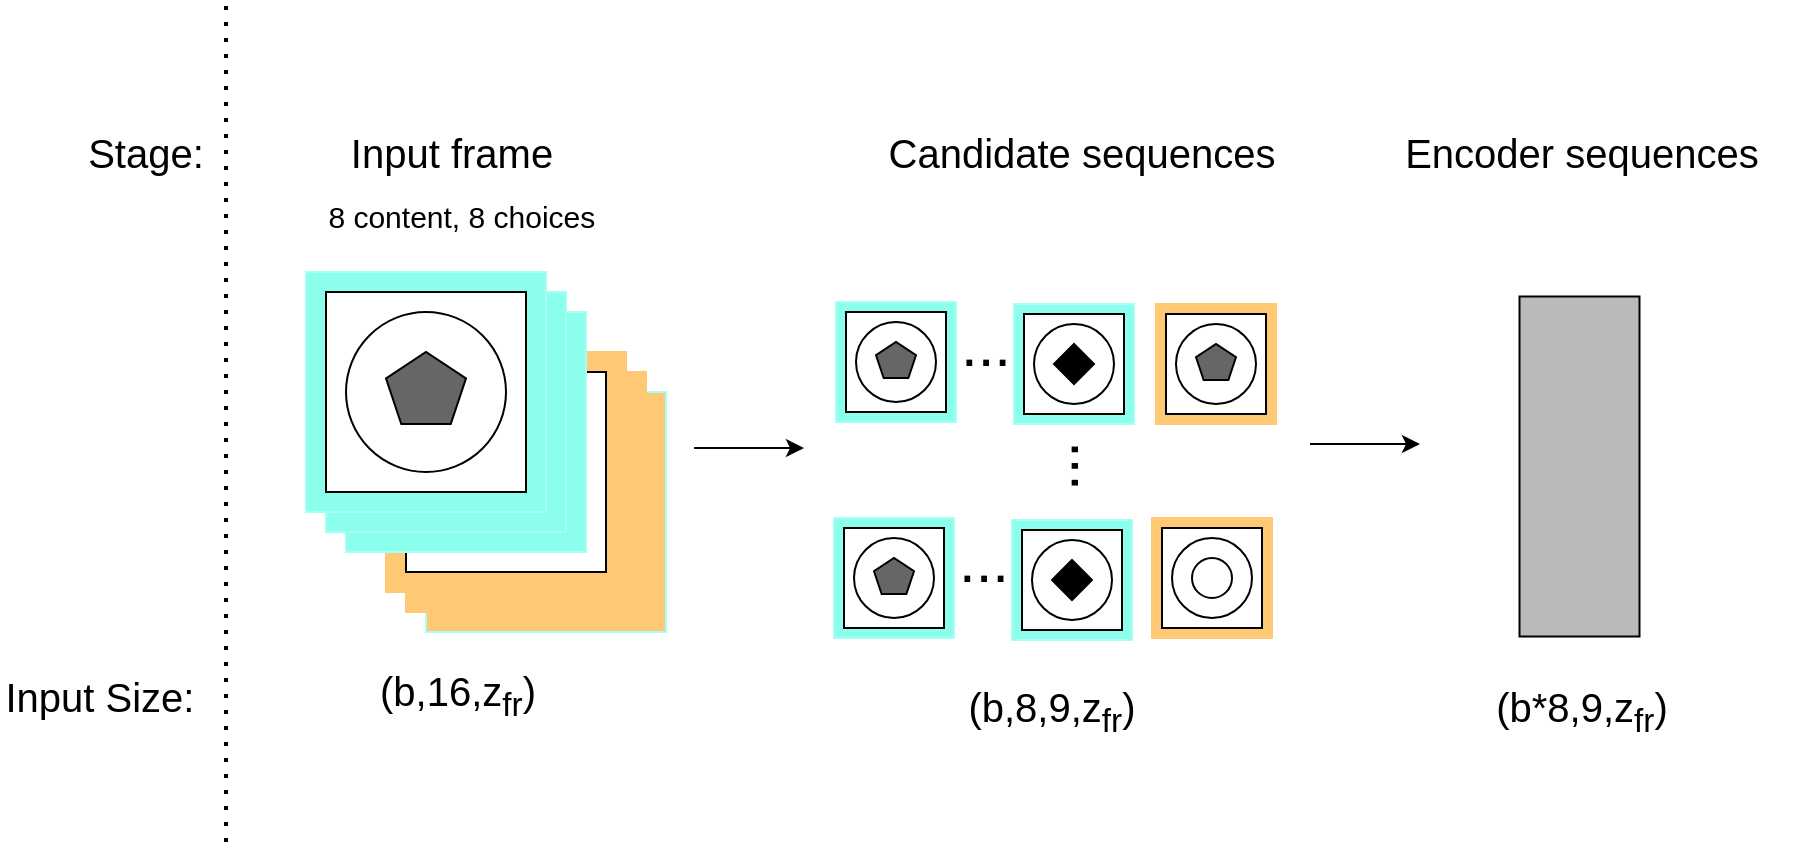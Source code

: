 <mxfile version="16.5.6" type="github">
  <diagram id="eyej5u4W_qLAlVck2tkH" name="Page-1">
    <mxGraphModel dx="925" dy="536" grid="1" gridSize="10" guides="1" tooltips="1" connect="1" arrows="1" fold="1" page="1" pageScale="1" pageWidth="2339" pageHeight="3300" math="0" shadow="0">
      <root>
        <mxCell id="0" />
        <mxCell id="1" parent="0" />
        <mxCell id="X1Mo2VDanx9A2qj2zD5Y-115" value="" style="group;fillColor=#A6FFF3;strokeColor=#FFC875;" vertex="1" connectable="0" parent="1">
          <mxGeometry x="237" y="235" width="120" height="120" as="geometry" />
        </mxCell>
        <mxCell id="X1Mo2VDanx9A2qj2zD5Y-116" value="" style="whiteSpace=wrap;html=1;aspect=fixed;fillColor=#FFC875;strokeColor=#A6FFF3;" vertex="1" parent="X1Mo2VDanx9A2qj2zD5Y-115">
          <mxGeometry width="120" height="120" as="geometry" />
        </mxCell>
        <mxCell id="X1Mo2VDanx9A2qj2zD5Y-117" value="" style="whiteSpace=wrap;html=1;aspect=fixed;strokeColor=#000000;fillColor=#FFFFFF;" vertex="1" parent="X1Mo2VDanx9A2qj2zD5Y-115">
          <mxGeometry x="10" y="10" width="100" height="100" as="geometry" />
        </mxCell>
        <mxCell id="X1Mo2VDanx9A2qj2zD5Y-118" value="" style="ellipse;whiteSpace=wrap;html=1;aspect=fixed;strokeColor=#000000;fillColor=#FFFFFF;" vertex="1" parent="X1Mo2VDanx9A2qj2zD5Y-115">
          <mxGeometry x="20" y="20" width="80" height="80" as="geometry" />
        </mxCell>
        <mxCell id="X1Mo2VDanx9A2qj2zD5Y-119" value="" style="whiteSpace=wrap;html=1;shape=mxgraph.basic.pentagon;fillColor=#666666;strokeColor=#000000;" vertex="1" parent="X1Mo2VDanx9A2qj2zD5Y-115">
          <mxGeometry x="40" y="40" width="40" height="36" as="geometry" />
        </mxCell>
        <mxCell id="X1Mo2VDanx9A2qj2zD5Y-120" value="" style="group;fillColor=#A6FFF3;strokeColor=#000000;" vertex="1" connectable="0" parent="1">
          <mxGeometry x="227" y="225" width="120" height="120" as="geometry" />
        </mxCell>
        <mxCell id="X1Mo2VDanx9A2qj2zD5Y-121" value="" style="whiteSpace=wrap;html=1;aspect=fixed;fillColor=#FFC875;strokeColor=#FFC875;" vertex="1" parent="X1Mo2VDanx9A2qj2zD5Y-120">
          <mxGeometry width="120" height="120" as="geometry" />
        </mxCell>
        <mxCell id="X1Mo2VDanx9A2qj2zD5Y-122" value="" style="whiteSpace=wrap;html=1;aspect=fixed;strokeColor=#000000;fillColor=#FFFFFF;" vertex="1" parent="X1Mo2VDanx9A2qj2zD5Y-120">
          <mxGeometry x="10" y="10" width="100" height="100" as="geometry" />
        </mxCell>
        <mxCell id="X1Mo2VDanx9A2qj2zD5Y-123" value="" style="ellipse;whiteSpace=wrap;html=1;aspect=fixed;strokeColor=#000000;fillColor=#FFFFFF;" vertex="1" parent="X1Mo2VDanx9A2qj2zD5Y-120">
          <mxGeometry x="20" y="20" width="80" height="80" as="geometry" />
        </mxCell>
        <mxCell id="X1Mo2VDanx9A2qj2zD5Y-124" value="" style="whiteSpace=wrap;html=1;shape=mxgraph.basic.pentagon;fillColor=#666666;strokeColor=#000000;" vertex="1" parent="X1Mo2VDanx9A2qj2zD5Y-120">
          <mxGeometry x="40" y="40" width="40" height="36" as="geometry" />
        </mxCell>
        <mxCell id="X1Mo2VDanx9A2qj2zD5Y-125" value="" style="group;fillColor=#A6FFF3;strokeColor=#FFC875;" vertex="1" connectable="0" parent="1">
          <mxGeometry x="217" y="215" width="120" height="120" as="geometry" />
        </mxCell>
        <mxCell id="X1Mo2VDanx9A2qj2zD5Y-126" value="" style="whiteSpace=wrap;html=1;aspect=fixed;fillColor=#FFC875;strokeColor=#FFC875;" vertex="1" parent="X1Mo2VDanx9A2qj2zD5Y-125">
          <mxGeometry width="120" height="120" as="geometry" />
        </mxCell>
        <mxCell id="X1Mo2VDanx9A2qj2zD5Y-127" value="" style="whiteSpace=wrap;html=1;aspect=fixed;strokeColor=#000000;fillColor=#FFFFFF;" vertex="1" parent="X1Mo2VDanx9A2qj2zD5Y-125">
          <mxGeometry x="10" y="10" width="100" height="100" as="geometry" />
        </mxCell>
        <mxCell id="X1Mo2VDanx9A2qj2zD5Y-128" value="" style="ellipse;whiteSpace=wrap;html=1;aspect=fixed;strokeColor=#000000;fillColor=#FFFFFF;" vertex="1" parent="X1Mo2VDanx9A2qj2zD5Y-125">
          <mxGeometry x="20" y="20" width="80" height="80" as="geometry" />
        </mxCell>
        <mxCell id="X1Mo2VDanx9A2qj2zD5Y-129" value="" style="whiteSpace=wrap;html=1;shape=mxgraph.basic.pentagon;fillColor=#666666;strokeColor=#000000;" vertex="1" parent="X1Mo2VDanx9A2qj2zD5Y-125">
          <mxGeometry x="40" y="40" width="40" height="36" as="geometry" />
        </mxCell>
        <mxCell id="X1Mo2VDanx9A2qj2zD5Y-130" value="" style="group;fillColor=#A6FFF3;strokeColor=#000000;" vertex="1" connectable="0" parent="X1Mo2VDanx9A2qj2zD5Y-125">
          <mxGeometry x="-20" y="-20" width="120" height="120" as="geometry" />
        </mxCell>
        <mxCell id="X1Mo2VDanx9A2qj2zD5Y-131" value="" style="whiteSpace=wrap;html=1;aspect=fixed;fillColor=#8CFFEC;strokeColor=#A6FFF3;" vertex="1" parent="X1Mo2VDanx9A2qj2zD5Y-130">
          <mxGeometry width="120" height="120" as="geometry" />
        </mxCell>
        <mxCell id="X1Mo2VDanx9A2qj2zD5Y-132" value="" style="whiteSpace=wrap;html=1;aspect=fixed;strokeColor=#000000;fillColor=#FFFFFF;" vertex="1" parent="X1Mo2VDanx9A2qj2zD5Y-130">
          <mxGeometry x="10" y="10" width="100" height="100" as="geometry" />
        </mxCell>
        <mxCell id="X1Mo2VDanx9A2qj2zD5Y-133" value="" style="ellipse;whiteSpace=wrap;html=1;aspect=fixed;strokeColor=#000000;fillColor=#FFFFFF;" vertex="1" parent="X1Mo2VDanx9A2qj2zD5Y-130">
          <mxGeometry x="20" y="20" width="80" height="80" as="geometry" />
        </mxCell>
        <mxCell id="X1Mo2VDanx9A2qj2zD5Y-134" value="" style="whiteSpace=wrap;html=1;shape=mxgraph.basic.pentagon;fillColor=#666666;strokeColor=#000000;" vertex="1" parent="X1Mo2VDanx9A2qj2zD5Y-130">
          <mxGeometry x="40" y="40" width="40" height="36" as="geometry" />
        </mxCell>
        <mxCell id="X1Mo2VDanx9A2qj2zD5Y-135" value="" style="group;fillColor=#A6FFF3;strokeColor=#000000;" vertex="1" connectable="0" parent="X1Mo2VDanx9A2qj2zD5Y-125">
          <mxGeometry x="-30" y="-30" width="120" height="120" as="geometry" />
        </mxCell>
        <mxCell id="X1Mo2VDanx9A2qj2zD5Y-136" value="" style="whiteSpace=wrap;html=1;aspect=fixed;fillColor=#8CFFEC;strokeColor=#A6FFF3;" vertex="1" parent="X1Mo2VDanx9A2qj2zD5Y-135">
          <mxGeometry width="120" height="120" as="geometry" />
        </mxCell>
        <mxCell id="X1Mo2VDanx9A2qj2zD5Y-137" value="" style="whiteSpace=wrap;html=1;aspect=fixed;strokeColor=#000000;fillColor=#FFFFFF;" vertex="1" parent="X1Mo2VDanx9A2qj2zD5Y-135">
          <mxGeometry x="10" y="10" width="100" height="100" as="geometry" />
        </mxCell>
        <mxCell id="X1Mo2VDanx9A2qj2zD5Y-138" value="" style="ellipse;whiteSpace=wrap;html=1;aspect=fixed;strokeColor=#000000;fillColor=#FFFFFF;" vertex="1" parent="X1Mo2VDanx9A2qj2zD5Y-135">
          <mxGeometry x="20" y="20" width="80" height="80" as="geometry" />
        </mxCell>
        <mxCell id="X1Mo2VDanx9A2qj2zD5Y-139" value="" style="whiteSpace=wrap;html=1;shape=mxgraph.basic.pentagon;fillColor=#666666;strokeColor=#000000;" vertex="1" parent="X1Mo2VDanx9A2qj2zD5Y-135">
          <mxGeometry x="40" y="40" width="40" height="36" as="geometry" />
        </mxCell>
        <mxCell id="X1Mo2VDanx9A2qj2zD5Y-140" value="" style="group;fillColor=#A6FFF3;strokeColor=#000000;" vertex="1" connectable="0" parent="X1Mo2VDanx9A2qj2zD5Y-125">
          <mxGeometry x="-40" y="-40" width="120" height="120" as="geometry" />
        </mxCell>
        <mxCell id="X1Mo2VDanx9A2qj2zD5Y-141" value="" style="whiteSpace=wrap;html=1;aspect=fixed;fillColor=#8CFFEC;strokeColor=#A6FFF3;" vertex="1" parent="X1Mo2VDanx9A2qj2zD5Y-140">
          <mxGeometry width="120" height="120" as="geometry" />
        </mxCell>
        <mxCell id="X1Mo2VDanx9A2qj2zD5Y-142" value="" style="whiteSpace=wrap;html=1;aspect=fixed;strokeColor=#000000;fillColor=#FFFFFF;" vertex="1" parent="X1Mo2VDanx9A2qj2zD5Y-140">
          <mxGeometry x="10" y="10" width="100" height="100" as="geometry" />
        </mxCell>
        <mxCell id="X1Mo2VDanx9A2qj2zD5Y-143" value="" style="ellipse;whiteSpace=wrap;html=1;aspect=fixed;strokeColor=#000000;fillColor=#FFFFFF;" vertex="1" parent="X1Mo2VDanx9A2qj2zD5Y-140">
          <mxGeometry x="20" y="20" width="80" height="80" as="geometry" />
        </mxCell>
        <mxCell id="X1Mo2VDanx9A2qj2zD5Y-144" value="" style="whiteSpace=wrap;html=1;shape=mxgraph.basic.pentagon;fillColor=#666666;strokeColor=#000000;" vertex="1" parent="X1Mo2VDanx9A2qj2zD5Y-140">
          <mxGeometry x="40" y="40" width="40" height="36" as="geometry" />
        </mxCell>
        <mxCell id="X1Mo2VDanx9A2qj2zD5Y-145" value="" style="endArrow=none;dashed=1;html=1;dashPattern=1 3;strokeWidth=2;rounded=0;" edge="1" parent="1">
          <mxGeometry width="50" height="50" relative="1" as="geometry">
            <mxPoint x="137" y="460" as="sourcePoint" />
            <mxPoint x="137" y="40" as="targetPoint" />
          </mxGeometry>
        </mxCell>
        <mxCell id="X1Mo2VDanx9A2qj2zD5Y-146" value="&lt;font style=&quot;font-size: 20px&quot;&gt;Stage:&lt;/font&gt;" style="text;html=1;strokeColor=none;fillColor=none;align=center;verticalAlign=middle;whiteSpace=wrap;rounded=0;" vertex="1" parent="1">
          <mxGeometry x="67" y="100" width="60" height="30" as="geometry" />
        </mxCell>
        <mxCell id="X1Mo2VDanx9A2qj2zD5Y-148" value="Input Size:" style="text;html=1;strokeColor=none;fillColor=none;align=center;verticalAlign=middle;whiteSpace=wrap;rounded=0;fontSize=20;" vertex="1" parent="1">
          <mxGeometry x="24" y="372" width="100" height="30" as="geometry" />
        </mxCell>
        <mxCell id="X1Mo2VDanx9A2qj2zD5Y-149" value="&lt;font style=&quot;font-size: 20px&quot;&gt;Input frame&lt;/font&gt;" style="text;html=1;strokeColor=none;fillColor=none;align=center;verticalAlign=middle;whiteSpace=wrap;rounded=0;" vertex="1" parent="1">
          <mxGeometry x="190" y="100" width="120" height="30" as="geometry" />
        </mxCell>
        <mxCell id="X1Mo2VDanx9A2qj2zD5Y-150" value="&lt;font style=&quot;font-size: 15px&quot;&gt;&lt;font style=&quot;font-size: 15px&quot;&gt;8 content, 8 choices&lt;/font&gt;&amp;nbsp;&lt;/font&gt;" style="text;html=1;strokeColor=none;fillColor=none;align=center;verticalAlign=middle;whiteSpace=wrap;rounded=0;fontSize=20;" vertex="1" parent="1">
          <mxGeometry x="177" y="130" width="160" height="30" as="geometry" />
        </mxCell>
        <mxCell id="X1Mo2VDanx9A2qj2zD5Y-151" value="&lt;font style=&quot;font-size: 20px&quot;&gt;(b,16,z&lt;sub&gt;fr&lt;/sub&gt;)&lt;/font&gt;" style="text;html=1;strokeColor=none;fillColor=none;align=center;verticalAlign=middle;whiteSpace=wrap;rounded=0;fontSize=15;" vertex="1" parent="1">
          <mxGeometry x="223" y="372" width="60" height="30" as="geometry" />
        </mxCell>
        <mxCell id="X1Mo2VDanx9A2qj2zD5Y-153" value="" style="endArrow=classic;html=1;rounded=0;fontSize=20;" edge="1" parent="1">
          <mxGeometry width="50" height="50" relative="1" as="geometry">
            <mxPoint x="371" y="263" as="sourcePoint" />
            <mxPoint x="426" y="263" as="targetPoint" />
          </mxGeometry>
        </mxCell>
        <mxCell id="X1Mo2VDanx9A2qj2zD5Y-313" value="" style="group;fillColor=#A6FFF3;strokeColor=#000000;" vertex="1" connectable="0" parent="1">
          <mxGeometry x="442" y="190" width="60" height="60" as="geometry" />
        </mxCell>
        <mxCell id="X1Mo2VDanx9A2qj2zD5Y-314" value="" style="whiteSpace=wrap;html=1;aspect=fixed;fillColor=#8CFFEC;strokeColor=#A6FFF3;" vertex="1" parent="X1Mo2VDanx9A2qj2zD5Y-313">
          <mxGeometry width="60" height="60" as="geometry" />
        </mxCell>
        <mxCell id="X1Mo2VDanx9A2qj2zD5Y-315" value="" style="whiteSpace=wrap;html=1;aspect=fixed;strokeColor=#000000;fillColor=#FFFFFF;" vertex="1" parent="X1Mo2VDanx9A2qj2zD5Y-313">
          <mxGeometry x="5" y="5" width="50" height="50" as="geometry" />
        </mxCell>
        <mxCell id="X1Mo2VDanx9A2qj2zD5Y-316" value="" style="ellipse;whiteSpace=wrap;html=1;aspect=fixed;strokeColor=#000000;fillColor=#FFFFFF;" vertex="1" parent="X1Mo2VDanx9A2qj2zD5Y-313">
          <mxGeometry x="10" y="10" width="40" height="40" as="geometry" />
        </mxCell>
        <mxCell id="X1Mo2VDanx9A2qj2zD5Y-317" value="" style="whiteSpace=wrap;html=1;shape=mxgraph.basic.pentagon;fillColor=#666666;strokeColor=#000000;" vertex="1" parent="X1Mo2VDanx9A2qj2zD5Y-313">
          <mxGeometry x="20" y="20" width="20" height="18" as="geometry" />
        </mxCell>
        <mxCell id="X1Mo2VDanx9A2qj2zD5Y-318" value="&lt;font style=&quot;font-size: 30px&quot;&gt;...&lt;/font&gt;" style="text;html=1;strokeColor=none;fillColor=none;align=center;verticalAlign=middle;whiteSpace=wrap;rounded=0;fontSize=20;" vertex="1" parent="1">
          <mxGeometry x="497" y="201" width="40" height="20" as="geometry" />
        </mxCell>
        <mxCell id="X1Mo2VDanx9A2qj2zD5Y-319" value="" style="group;fillColor=#A6FFF3;strokeColor=#000000;" vertex="1" connectable="0" parent="1">
          <mxGeometry x="531" y="191" width="60" height="60" as="geometry" />
        </mxCell>
        <mxCell id="X1Mo2VDanx9A2qj2zD5Y-320" value="" style="whiteSpace=wrap;html=1;aspect=fixed;fillColor=#8CFFEC;strokeColor=#A6FFF3;" vertex="1" parent="X1Mo2VDanx9A2qj2zD5Y-319">
          <mxGeometry width="60" height="60" as="geometry" />
        </mxCell>
        <mxCell id="X1Mo2VDanx9A2qj2zD5Y-321" value="" style="whiteSpace=wrap;html=1;aspect=fixed;strokeColor=#000000;fillColor=#FFFFFF;" vertex="1" parent="X1Mo2VDanx9A2qj2zD5Y-319">
          <mxGeometry x="5" y="5" width="50" height="50" as="geometry" />
        </mxCell>
        <mxCell id="X1Mo2VDanx9A2qj2zD5Y-322" value="" style="ellipse;whiteSpace=wrap;html=1;aspect=fixed;strokeColor=#000000;fillColor=#FFFFFF;" vertex="1" parent="X1Mo2VDanx9A2qj2zD5Y-319">
          <mxGeometry x="10" y="10" width="40" height="40" as="geometry" />
        </mxCell>
        <mxCell id="X1Mo2VDanx9A2qj2zD5Y-323" value="" style="rhombus;whiteSpace=wrap;html=1;fontSize=20;strokeColor=#000000;fillColor=#000000;" vertex="1" parent="X1Mo2VDanx9A2qj2zD5Y-319">
          <mxGeometry x="20" y="20" width="20" height="20" as="geometry" />
        </mxCell>
        <mxCell id="X1Mo2VDanx9A2qj2zD5Y-324" value="" style="group;fillColor=#A6FFF3;strokeColor=#000000;" vertex="1" connectable="0" parent="1">
          <mxGeometry x="602" y="191" width="60" height="60" as="geometry" />
        </mxCell>
        <mxCell id="X1Mo2VDanx9A2qj2zD5Y-325" value="" style="whiteSpace=wrap;html=1;aspect=fixed;fillColor=#FFC875;strokeColor=#FFC875;" vertex="1" parent="X1Mo2VDanx9A2qj2zD5Y-324">
          <mxGeometry width="60" height="60" as="geometry" />
        </mxCell>
        <mxCell id="X1Mo2VDanx9A2qj2zD5Y-326" value="" style="whiteSpace=wrap;html=1;aspect=fixed;strokeColor=#000000;fillColor=#FFFFFF;" vertex="1" parent="X1Mo2VDanx9A2qj2zD5Y-324">
          <mxGeometry x="5" y="5" width="50" height="50" as="geometry" />
        </mxCell>
        <mxCell id="X1Mo2VDanx9A2qj2zD5Y-327" value="" style="ellipse;whiteSpace=wrap;html=1;aspect=fixed;strokeColor=#000000;fillColor=#FFFFFF;" vertex="1" parent="X1Mo2VDanx9A2qj2zD5Y-324">
          <mxGeometry x="10" y="10" width="40" height="40" as="geometry" />
        </mxCell>
        <mxCell id="X1Mo2VDanx9A2qj2zD5Y-328" value="" style="whiteSpace=wrap;html=1;shape=mxgraph.basic.pentagon;fillColor=#666666;strokeColor=#000000;" vertex="1" parent="X1Mo2VDanx9A2qj2zD5Y-324">
          <mxGeometry x="20" y="20" width="20" height="18" as="geometry" />
        </mxCell>
        <mxCell id="X1Mo2VDanx9A2qj2zD5Y-345" value="" style="group;fillColor=#A6FFF3;strokeColor=#000000;" vertex="1" connectable="0" parent="1">
          <mxGeometry x="441" y="298" width="60" height="60" as="geometry" />
        </mxCell>
        <mxCell id="X1Mo2VDanx9A2qj2zD5Y-346" value="" style="whiteSpace=wrap;html=1;aspect=fixed;fillColor=#8CFFEC;strokeColor=#A6FFF3;" vertex="1" parent="X1Mo2VDanx9A2qj2zD5Y-345">
          <mxGeometry width="60" height="60" as="geometry" />
        </mxCell>
        <mxCell id="X1Mo2VDanx9A2qj2zD5Y-347" value="" style="whiteSpace=wrap;html=1;aspect=fixed;strokeColor=#000000;fillColor=#FFFFFF;" vertex="1" parent="X1Mo2VDanx9A2qj2zD5Y-345">
          <mxGeometry x="5" y="5" width="50" height="50" as="geometry" />
        </mxCell>
        <mxCell id="X1Mo2VDanx9A2qj2zD5Y-348" value="" style="ellipse;whiteSpace=wrap;html=1;aspect=fixed;strokeColor=#000000;fillColor=#FFFFFF;" vertex="1" parent="X1Mo2VDanx9A2qj2zD5Y-345">
          <mxGeometry x="10" y="10" width="40" height="40" as="geometry" />
        </mxCell>
        <mxCell id="X1Mo2VDanx9A2qj2zD5Y-349" value="" style="whiteSpace=wrap;html=1;shape=mxgraph.basic.pentagon;fillColor=#666666;strokeColor=#000000;" vertex="1" parent="X1Mo2VDanx9A2qj2zD5Y-345">
          <mxGeometry x="20" y="20" width="20" height="18" as="geometry" />
        </mxCell>
        <mxCell id="X1Mo2VDanx9A2qj2zD5Y-350" value="&lt;font style=&quot;font-size: 30px&quot;&gt;...&lt;/font&gt;" style="text;html=1;strokeColor=none;fillColor=none;align=center;verticalAlign=middle;whiteSpace=wrap;rounded=0;fontSize=20;" vertex="1" parent="1">
          <mxGeometry x="496" y="309" width="40" height="20" as="geometry" />
        </mxCell>
        <mxCell id="X1Mo2VDanx9A2qj2zD5Y-351" value="" style="group;fillColor=#A6FFF3;strokeColor=#000000;" vertex="1" connectable="0" parent="1">
          <mxGeometry x="530" y="299" width="60" height="60" as="geometry" />
        </mxCell>
        <mxCell id="X1Mo2VDanx9A2qj2zD5Y-352" value="" style="whiteSpace=wrap;html=1;aspect=fixed;fillColor=#8CFFEC;strokeColor=#A6FFF3;" vertex="1" parent="X1Mo2VDanx9A2qj2zD5Y-351">
          <mxGeometry width="60" height="60" as="geometry" />
        </mxCell>
        <mxCell id="X1Mo2VDanx9A2qj2zD5Y-353" value="" style="whiteSpace=wrap;html=1;aspect=fixed;strokeColor=#000000;fillColor=#FFFFFF;" vertex="1" parent="X1Mo2VDanx9A2qj2zD5Y-351">
          <mxGeometry x="5" y="5" width="50" height="50" as="geometry" />
        </mxCell>
        <mxCell id="X1Mo2VDanx9A2qj2zD5Y-354" value="" style="ellipse;whiteSpace=wrap;html=1;aspect=fixed;strokeColor=#000000;fillColor=#FFFFFF;" vertex="1" parent="X1Mo2VDanx9A2qj2zD5Y-351">
          <mxGeometry x="10" y="10" width="40" height="40" as="geometry" />
        </mxCell>
        <mxCell id="X1Mo2VDanx9A2qj2zD5Y-355" value="" style="rhombus;whiteSpace=wrap;html=1;fontSize=20;strokeColor=#000000;fillColor=#000000;" vertex="1" parent="X1Mo2VDanx9A2qj2zD5Y-351">
          <mxGeometry x="20" y="20" width="20" height="20" as="geometry" />
        </mxCell>
        <mxCell id="X1Mo2VDanx9A2qj2zD5Y-361" value="..." style="text;html=1;strokeColor=none;fillColor=none;align=center;verticalAlign=middle;whiteSpace=wrap;rounded=0;fontSize=30;rotation=-90;" vertex="1" parent="1">
          <mxGeometry x="522" y="257" width="60" height="30" as="geometry" />
        </mxCell>
        <mxCell id="X1Mo2VDanx9A2qj2zD5Y-362" value="" style="group;fillColor=#A6FFF3;strokeColor=#000000;" vertex="1" connectable="0" parent="1">
          <mxGeometry x="600" y="298" width="60" height="60" as="geometry" />
        </mxCell>
        <mxCell id="X1Mo2VDanx9A2qj2zD5Y-363" value="" style="whiteSpace=wrap;html=1;aspect=fixed;fillColor=#FFC875;strokeColor=#FFC875;" vertex="1" parent="X1Mo2VDanx9A2qj2zD5Y-362">
          <mxGeometry width="60" height="60" as="geometry" />
        </mxCell>
        <mxCell id="X1Mo2VDanx9A2qj2zD5Y-364" value="" style="whiteSpace=wrap;html=1;aspect=fixed;strokeColor=#000000;fillColor=#FFFFFF;" vertex="1" parent="X1Mo2VDanx9A2qj2zD5Y-362">
          <mxGeometry x="5" y="5" width="50" height="50" as="geometry" />
        </mxCell>
        <mxCell id="X1Mo2VDanx9A2qj2zD5Y-365" value="" style="ellipse;whiteSpace=wrap;html=1;aspect=fixed;strokeColor=#000000;fillColor=#FFFFFF;" vertex="1" parent="X1Mo2VDanx9A2qj2zD5Y-362">
          <mxGeometry x="10" y="10" width="40" height="40" as="geometry" />
        </mxCell>
        <mxCell id="X1Mo2VDanx9A2qj2zD5Y-366" value="" style="ellipse;whiteSpace=wrap;html=1;aspect=fixed;fontSize=30;strokeColor=#000000;fillColor=#FFFFFF;" vertex="1" parent="X1Mo2VDanx9A2qj2zD5Y-362">
          <mxGeometry x="20" y="20" width="20" height="20" as="geometry" />
        </mxCell>
        <mxCell id="X1Mo2VDanx9A2qj2zD5Y-378" value="&lt;font style=&quot;font-size: 20px&quot;&gt;Candidate sequences&lt;/font&gt;" style="text;html=1;strokeColor=none;fillColor=none;align=center;verticalAlign=middle;whiteSpace=wrap;rounded=0;" vertex="1" parent="1">
          <mxGeometry x="460" y="100" width="210" height="30" as="geometry" />
        </mxCell>
        <mxCell id="X1Mo2VDanx9A2qj2zD5Y-379" value="&lt;font style=&quot;font-size: 20px&quot;&gt;(b,8,9,z&lt;sub&gt;fr&lt;/sub&gt;)&lt;/font&gt;" style="text;html=1;strokeColor=none;fillColor=none;align=center;verticalAlign=middle;whiteSpace=wrap;rounded=0;fontSize=15;" vertex="1" parent="1">
          <mxGeometry x="520" y="380" width="60" height="30" as="geometry" />
        </mxCell>
        <mxCell id="X1Mo2VDanx9A2qj2zD5Y-380" value="" style="endArrow=classic;html=1;rounded=0;fontSize=20;" edge="1" parent="1">
          <mxGeometry width="50" height="50" relative="1" as="geometry">
            <mxPoint x="679" y="261" as="sourcePoint" />
            <mxPoint x="734" y="261" as="targetPoint" />
          </mxGeometry>
        </mxCell>
        <mxCell id="X1Mo2VDanx9A2qj2zD5Y-381" value="" style="rounded=0;whiteSpace=wrap;html=1;fontSize=30;strokeColor=#000000;fillColor=#BABABA;rotation=90;" vertex="1" parent="1">
          <mxGeometry x="728.75" y="242.25" width="170" height="60" as="geometry" />
        </mxCell>
        <mxCell id="X1Mo2VDanx9A2qj2zD5Y-382" value="&lt;font style=&quot;font-size: 20px&quot;&gt;Encoder sequences&lt;/font&gt;" style="text;html=1;strokeColor=none;fillColor=none;align=center;verticalAlign=middle;whiteSpace=wrap;rounded=0;" vertex="1" parent="1">
          <mxGeometry x="710" y="100" width="210" height="30" as="geometry" />
        </mxCell>
        <mxCell id="X1Mo2VDanx9A2qj2zD5Y-383" value="&lt;font style=&quot;font-size: 20px&quot;&gt;(b*8,9,z&lt;sub&gt;fr&lt;/sub&gt;)&lt;/font&gt;" style="text;html=1;strokeColor=none;fillColor=none;align=center;verticalAlign=middle;whiteSpace=wrap;rounded=0;fontSize=15;" vertex="1" parent="1">
          <mxGeometry x="785" y="380" width="60" height="30" as="geometry" />
        </mxCell>
      </root>
    </mxGraphModel>
  </diagram>
</mxfile>
